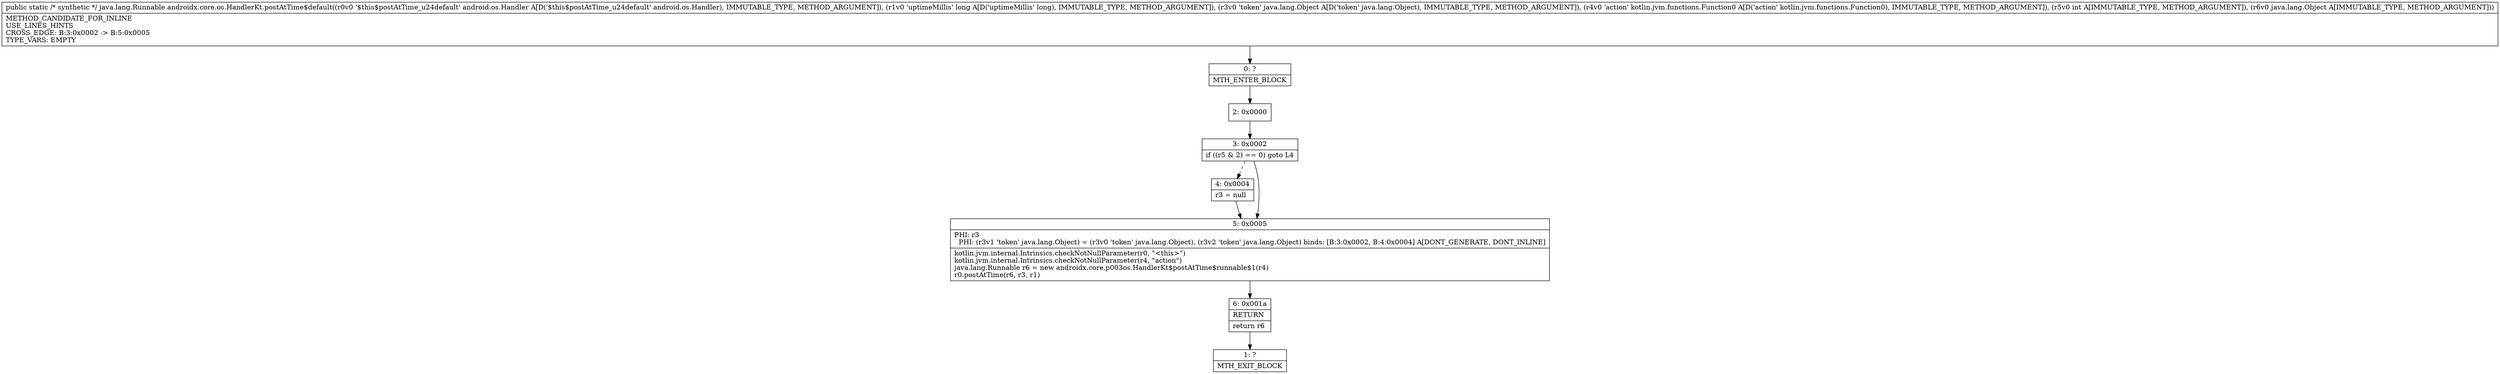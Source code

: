digraph "CFG forandroidx.core.os.HandlerKt.postAtTime$default(Landroid\/os\/Handler;JLjava\/lang\/Object;Lkotlin\/jvm\/functions\/Function0;ILjava\/lang\/Object;)Ljava\/lang\/Runnable;" {
Node_0 [shape=record,label="{0\:\ ?|MTH_ENTER_BLOCK\l}"];
Node_2 [shape=record,label="{2\:\ 0x0000}"];
Node_3 [shape=record,label="{3\:\ 0x0002|if ((r5 & 2) == 0) goto L4\l}"];
Node_4 [shape=record,label="{4\:\ 0x0004|r3 = null\l}"];
Node_5 [shape=record,label="{5\:\ 0x0005|PHI: r3 \l  PHI: (r3v1 'token' java.lang.Object) = (r3v0 'token' java.lang.Object), (r3v2 'token' java.lang.Object) binds: [B:3:0x0002, B:4:0x0004] A[DONT_GENERATE, DONT_INLINE]\l|kotlin.jvm.internal.Intrinsics.checkNotNullParameter(r0, \"\<this\>\")\lkotlin.jvm.internal.Intrinsics.checkNotNullParameter(r4, \"action\")\ljava.lang.Runnable r6 = new androidx.core.p003os.HandlerKt$postAtTime$runnable$1(r4)\lr0.postAtTime(r6, r3, r1)\l}"];
Node_6 [shape=record,label="{6\:\ 0x001a|RETURN\l|return r6\l}"];
Node_1 [shape=record,label="{1\:\ ?|MTH_EXIT_BLOCK\l}"];
MethodNode[shape=record,label="{public static \/* synthetic *\/ java.lang.Runnable androidx.core.os.HandlerKt.postAtTime$default((r0v0 '$this$postAtTime_u24default' android.os.Handler A[D('$this$postAtTime_u24default' android.os.Handler), IMMUTABLE_TYPE, METHOD_ARGUMENT]), (r1v0 'uptimeMillis' long A[D('uptimeMillis' long), IMMUTABLE_TYPE, METHOD_ARGUMENT]), (r3v0 'token' java.lang.Object A[D('token' java.lang.Object), IMMUTABLE_TYPE, METHOD_ARGUMENT]), (r4v0 'action' kotlin.jvm.functions.Function0 A[D('action' kotlin.jvm.functions.Function0), IMMUTABLE_TYPE, METHOD_ARGUMENT]), (r5v0 int A[IMMUTABLE_TYPE, METHOD_ARGUMENT]), (r6v0 java.lang.Object A[IMMUTABLE_TYPE, METHOD_ARGUMENT]))  | METHOD_CANDIDATE_FOR_INLINE\lUSE_LINES_HINTS\lCROSS_EDGE: B:3:0x0002 \-\> B:5:0x0005\lTYPE_VARS: EMPTY\l}"];
MethodNode -> Node_0;Node_0 -> Node_2;
Node_2 -> Node_3;
Node_3 -> Node_4[style=dashed];
Node_3 -> Node_5;
Node_4 -> Node_5;
Node_5 -> Node_6;
Node_6 -> Node_1;
}

